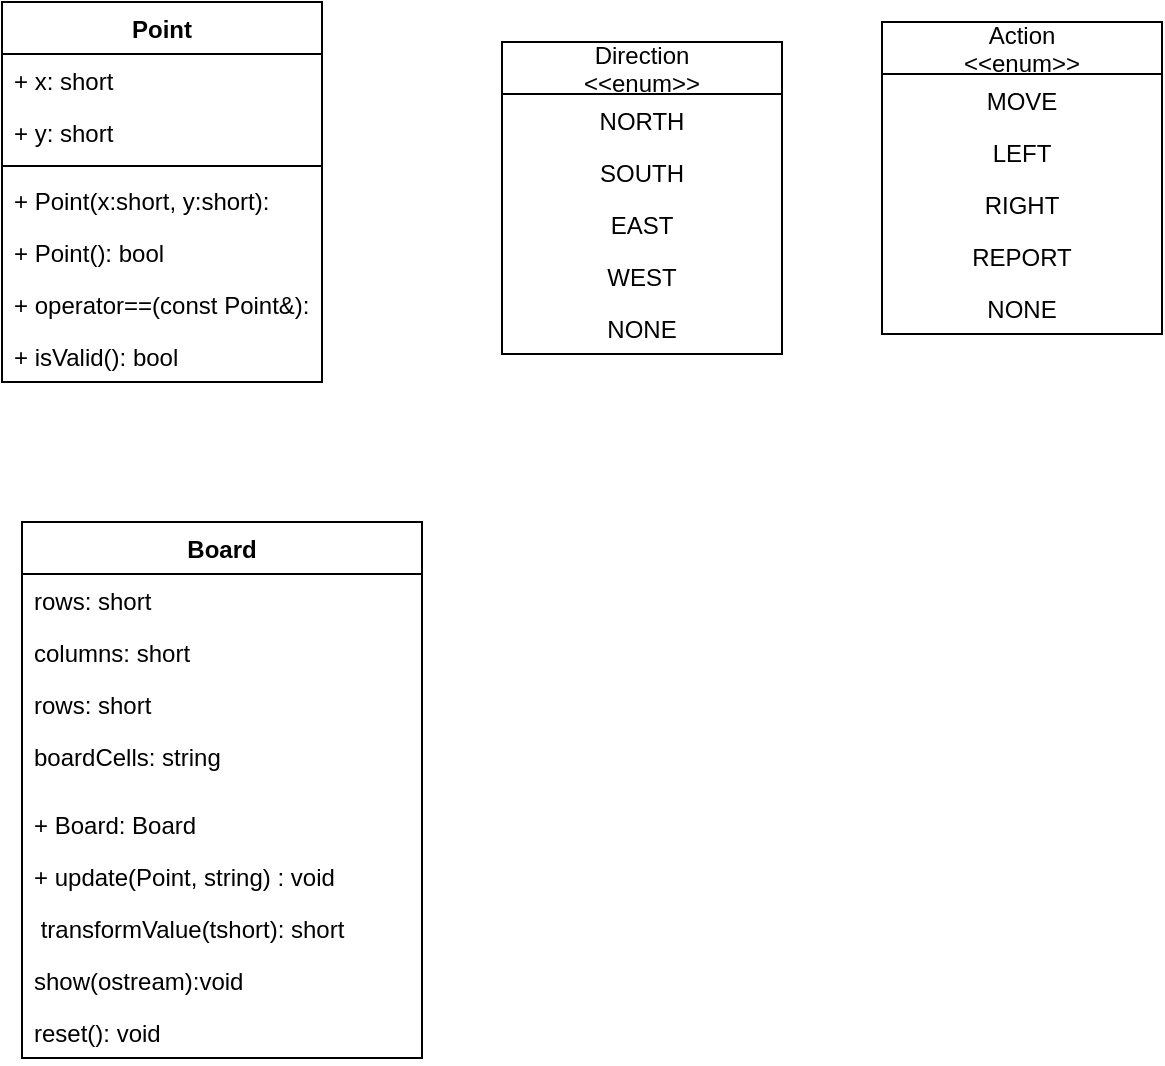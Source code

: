 <mxfile version="20.3.0" type="device"><diagram id="8hGenl6iZduvLV42mojZ" name="Page-1"><mxGraphModel dx="1102" dy="857" grid="1" gridSize="10" guides="1" tooltips="1" connect="1" arrows="1" fold="1" page="1" pageScale="1" pageWidth="827" pageHeight="1169" math="0" shadow="0"><root><mxCell id="0"/><mxCell id="1" parent="0"/><mxCell id="6zzqsIFKOfB8zp1cVsU3-1" value="Point" style="swimlane;fontStyle=1;align=center;verticalAlign=top;childLayout=stackLayout;horizontal=1;startSize=26;horizontalStack=0;resizeParent=1;resizeParentMax=0;resizeLast=0;collapsible=1;marginBottom=0;" vertex="1" parent="1"><mxGeometry x="40" y="30" width="160" height="190" as="geometry"/></mxCell><mxCell id="6zzqsIFKOfB8zp1cVsU3-2" value="+ x: short" style="text;strokeColor=none;fillColor=none;align=left;verticalAlign=top;spacingLeft=4;spacingRight=4;overflow=hidden;rotatable=0;points=[[0,0.5],[1,0.5]];portConstraint=eastwest;" vertex="1" parent="6zzqsIFKOfB8zp1cVsU3-1"><mxGeometry y="26" width="160" height="26" as="geometry"/></mxCell><mxCell id="6zzqsIFKOfB8zp1cVsU3-5" value="+ y: short" style="text;strokeColor=none;fillColor=none;align=left;verticalAlign=top;spacingLeft=4;spacingRight=4;overflow=hidden;rotatable=0;points=[[0,0.5],[1,0.5]];portConstraint=eastwest;" vertex="1" parent="6zzqsIFKOfB8zp1cVsU3-1"><mxGeometry y="52" width="160" height="26" as="geometry"/></mxCell><mxCell id="6zzqsIFKOfB8zp1cVsU3-3" value="" style="line;strokeWidth=1;fillColor=none;align=left;verticalAlign=middle;spacingTop=-1;spacingLeft=3;spacingRight=3;rotatable=0;labelPosition=right;points=[];portConstraint=eastwest;strokeColor=inherit;" vertex="1" parent="6zzqsIFKOfB8zp1cVsU3-1"><mxGeometry y="78" width="160" height="8" as="geometry"/></mxCell><mxCell id="6zzqsIFKOfB8zp1cVsU3-4" value="+ Point(x:short, y:short): " style="text;strokeColor=none;fillColor=none;align=left;verticalAlign=top;spacingLeft=4;spacingRight=4;overflow=hidden;rotatable=0;points=[[0,0.5],[1,0.5]];portConstraint=eastwest;" vertex="1" parent="6zzqsIFKOfB8zp1cVsU3-1"><mxGeometry y="86" width="160" height="26" as="geometry"/></mxCell><mxCell id="6zzqsIFKOfB8zp1cVsU3-6" value="+ Point(): bool" style="text;strokeColor=none;fillColor=none;align=left;verticalAlign=top;spacingLeft=4;spacingRight=4;overflow=hidden;rotatable=0;points=[[0,0.5],[1,0.5]];portConstraint=eastwest;" vertex="1" parent="6zzqsIFKOfB8zp1cVsU3-1"><mxGeometry y="112" width="160" height="26" as="geometry"/></mxCell><mxCell id="6zzqsIFKOfB8zp1cVsU3-7" value="+ operator==(const Point&amp;): bool" style="text;strokeColor=none;fillColor=none;align=left;verticalAlign=top;spacingLeft=4;spacingRight=4;overflow=hidden;rotatable=0;points=[[0,0.5],[1,0.5]];portConstraint=eastwest;" vertex="1" parent="6zzqsIFKOfB8zp1cVsU3-1"><mxGeometry y="138" width="160" height="26" as="geometry"/></mxCell><mxCell id="6zzqsIFKOfB8zp1cVsU3-8" value="+ isValid(): bool" style="text;strokeColor=none;fillColor=none;align=left;verticalAlign=top;spacingLeft=4;spacingRight=4;overflow=hidden;rotatable=0;points=[[0,0.5],[1,0.5]];portConstraint=eastwest;" vertex="1" parent="6zzqsIFKOfB8zp1cVsU3-1"><mxGeometry y="164" width="160" height="26" as="geometry"/></mxCell><mxCell id="6zzqsIFKOfB8zp1cVsU3-13" value="Direction&#10;&lt;&lt;enum&gt;&gt;" style="swimlane;fontStyle=0;childLayout=stackLayout;horizontal=1;startSize=26;fillColor=none;horizontalStack=0;resizeParent=1;resizeParentMax=0;resizeLast=0;collapsible=1;marginBottom=0;" vertex="1" parent="1"><mxGeometry x="290" y="50" width="140" height="156" as="geometry"/></mxCell><mxCell id="6zzqsIFKOfB8zp1cVsU3-14" value="NORTH" style="text;strokeColor=none;fillColor=none;align=center;verticalAlign=top;spacingLeft=4;spacingRight=4;overflow=hidden;rotatable=0;points=[[0,0.5],[1,0.5]];portConstraint=eastwest;" vertex="1" parent="6zzqsIFKOfB8zp1cVsU3-13"><mxGeometry y="26" width="140" height="26" as="geometry"/></mxCell><mxCell id="6zzqsIFKOfB8zp1cVsU3-16" value="SOUTH&#10;" style="text;strokeColor=none;fillColor=none;align=center;verticalAlign=top;spacingLeft=4;spacingRight=4;overflow=hidden;rotatable=0;points=[[0,0.5],[1,0.5]];portConstraint=eastwest;" vertex="1" parent="6zzqsIFKOfB8zp1cVsU3-13"><mxGeometry y="52" width="140" height="26" as="geometry"/></mxCell><mxCell id="6zzqsIFKOfB8zp1cVsU3-18" value="EAST" style="text;strokeColor=none;fillColor=none;align=center;verticalAlign=top;spacingLeft=4;spacingRight=4;overflow=hidden;rotatable=0;points=[[0,0.5],[1,0.5]];portConstraint=eastwest;" vertex="1" parent="6zzqsIFKOfB8zp1cVsU3-13"><mxGeometry y="78" width="140" height="26" as="geometry"/></mxCell><mxCell id="6zzqsIFKOfB8zp1cVsU3-19" value="WEST" style="text;strokeColor=none;fillColor=none;align=center;verticalAlign=top;spacingLeft=4;spacingRight=4;overflow=hidden;rotatable=0;points=[[0,0.5],[1,0.5]];portConstraint=eastwest;" vertex="1" parent="6zzqsIFKOfB8zp1cVsU3-13"><mxGeometry y="104" width="140" height="26" as="geometry"/></mxCell><mxCell id="6zzqsIFKOfB8zp1cVsU3-34" value="NONE" style="text;strokeColor=none;fillColor=none;align=center;verticalAlign=top;spacingLeft=4;spacingRight=4;overflow=hidden;rotatable=0;points=[[0,0.5],[1,0.5]];portConstraint=eastwest;" vertex="1" parent="6zzqsIFKOfB8zp1cVsU3-13"><mxGeometry y="130" width="140" height="26" as="geometry"/></mxCell><mxCell id="6zzqsIFKOfB8zp1cVsU3-21" value="Action&#10;&lt;&lt;enum&gt;&gt;" style="swimlane;fontStyle=0;childLayout=stackLayout;horizontal=1;startSize=26;fillColor=none;horizontalStack=0;resizeParent=1;resizeParentMax=0;resizeLast=0;collapsible=1;marginBottom=0;" vertex="1" parent="1"><mxGeometry x="480" y="40" width="140" height="156" as="geometry"/></mxCell><mxCell id="6zzqsIFKOfB8zp1cVsU3-22" value="MOVE" style="text;strokeColor=none;fillColor=none;align=center;verticalAlign=top;spacingLeft=4;spacingRight=4;overflow=hidden;rotatable=0;points=[[0,0.5],[1,0.5]];portConstraint=eastwest;" vertex="1" parent="6zzqsIFKOfB8zp1cVsU3-21"><mxGeometry y="26" width="140" height="26" as="geometry"/></mxCell><mxCell id="6zzqsIFKOfB8zp1cVsU3-23" value="LEFT" style="text;strokeColor=none;fillColor=none;align=center;verticalAlign=top;spacingLeft=4;spacingRight=4;overflow=hidden;rotatable=0;points=[[0,0.5],[1,0.5]];portConstraint=eastwest;" vertex="1" parent="6zzqsIFKOfB8zp1cVsU3-21"><mxGeometry y="52" width="140" height="26" as="geometry"/></mxCell><mxCell id="6zzqsIFKOfB8zp1cVsU3-24" value="RIGHT" style="text;strokeColor=none;fillColor=none;align=center;verticalAlign=top;spacingLeft=4;spacingRight=4;overflow=hidden;rotatable=0;points=[[0,0.5],[1,0.5]];portConstraint=eastwest;" vertex="1" parent="6zzqsIFKOfB8zp1cVsU3-21"><mxGeometry y="78" width="140" height="26" as="geometry"/></mxCell><mxCell id="6zzqsIFKOfB8zp1cVsU3-25" value="REPORT" style="text;strokeColor=none;fillColor=none;align=center;verticalAlign=top;spacingLeft=4;spacingRight=4;overflow=hidden;rotatable=0;points=[[0,0.5],[1,0.5]];portConstraint=eastwest;" vertex="1" parent="6zzqsIFKOfB8zp1cVsU3-21"><mxGeometry y="104" width="140" height="26" as="geometry"/></mxCell><mxCell id="6zzqsIFKOfB8zp1cVsU3-35" value="NONE" style="text;strokeColor=none;fillColor=none;align=center;verticalAlign=top;spacingLeft=4;spacingRight=4;overflow=hidden;rotatable=0;points=[[0,0.5],[1,0.5]];portConstraint=eastwest;" vertex="1" parent="6zzqsIFKOfB8zp1cVsU3-21"><mxGeometry y="130" width="140" height="26" as="geometry"/></mxCell><mxCell id="6zzqsIFKOfB8zp1cVsU3-33" value="" style="group" vertex="1" connectable="0" parent="1"><mxGeometry x="50" y="290" width="200" height="268" as="geometry"/></mxCell><mxCell id="6zzqsIFKOfB8zp1cVsU3-9" value="Board" style="swimlane;fontStyle=1;align=center;verticalAlign=top;childLayout=stackLayout;horizontal=1;startSize=26;horizontalStack=0;resizeParent=1;resizeParentMax=0;resizeLast=0;collapsible=1;marginBottom=0;container=0;" vertex="1" parent="6zzqsIFKOfB8zp1cVsU3-33"><mxGeometry width="200" height="268" as="geometry"/></mxCell><mxCell id="6zzqsIFKOfB8zp1cVsU3-10" value="rows: short" style="text;strokeColor=none;fillColor=none;align=left;verticalAlign=top;spacingLeft=4;spacingRight=4;overflow=hidden;rotatable=0;points=[[0,0.5],[1,0.5]];portConstraint=eastwest;" vertex="1" parent="6zzqsIFKOfB8zp1cVsU3-33"><mxGeometry y="26" width="200" height="26" as="geometry"/></mxCell><mxCell id="6zzqsIFKOfB8zp1cVsU3-26" value="columns: short" style="text;strokeColor=none;fillColor=none;align=left;verticalAlign=top;spacingLeft=4;spacingRight=4;overflow=hidden;rotatable=0;points=[[0,0.5],[1,0.5]];portConstraint=eastwest;" vertex="1" parent="6zzqsIFKOfB8zp1cVsU3-33"><mxGeometry y="52" width="200" height="26" as="geometry"/></mxCell><mxCell id="6zzqsIFKOfB8zp1cVsU3-27" value="rows: short" style="text;strokeColor=none;fillColor=none;align=left;verticalAlign=top;spacingLeft=4;spacingRight=4;overflow=hidden;rotatable=0;points=[[0,0.5],[1,0.5]];portConstraint=eastwest;" vertex="1" parent="6zzqsIFKOfB8zp1cVsU3-33"><mxGeometry y="78" width="200" height="26" as="geometry"/></mxCell><mxCell id="6zzqsIFKOfB8zp1cVsU3-28" value="boardCells: string" style="text;strokeColor=none;fillColor=none;align=left;verticalAlign=top;spacingLeft=4;spacingRight=4;overflow=hidden;rotatable=0;points=[[0,0.5],[1,0.5]];portConstraint=eastwest;" vertex="1" parent="6zzqsIFKOfB8zp1cVsU3-33"><mxGeometry y="104" width="200" height="26" as="geometry"/></mxCell><mxCell id="6zzqsIFKOfB8zp1cVsU3-11" value="" style="line;strokeWidth=1;fillColor=none;align=left;verticalAlign=middle;spacingTop=-1;spacingLeft=3;spacingRight=3;rotatable=0;labelPosition=right;points=[];portConstraint=eastwest;strokeColor=inherit;" vertex="1" parent="6zzqsIFKOfB8zp1cVsU3-33"><mxGeometry y="130" width="200" height="8" as="geometry"/></mxCell><mxCell id="6zzqsIFKOfB8zp1cVsU3-12" value="+ Board: Board" style="text;strokeColor=none;fillColor=none;align=left;verticalAlign=top;spacingLeft=4;spacingRight=4;overflow=hidden;rotatable=0;points=[[0,0.5],[1,0.5]];portConstraint=eastwest;" vertex="1" parent="6zzqsIFKOfB8zp1cVsU3-33"><mxGeometry y="138" width="200" height="26" as="geometry"/></mxCell><mxCell id="6zzqsIFKOfB8zp1cVsU3-29" value="+ update(Point, string) : void" style="text;strokeColor=none;fillColor=none;align=left;verticalAlign=top;spacingLeft=4;spacingRight=4;overflow=hidden;rotatable=0;points=[[0,0.5],[1,0.5]];portConstraint=eastwest;" vertex="1" parent="6zzqsIFKOfB8zp1cVsU3-33"><mxGeometry y="164" width="200" height="26" as="geometry"/></mxCell><mxCell id="6zzqsIFKOfB8zp1cVsU3-30" value=" transformValue(tshort): short" style="text;strokeColor=none;fillColor=none;align=left;verticalAlign=top;spacingLeft=4;spacingRight=4;overflow=hidden;rotatable=0;points=[[0,0.5],[1,0.5]];portConstraint=eastwest;" vertex="1" parent="6zzqsIFKOfB8zp1cVsU3-33"><mxGeometry y="190" width="200" height="26" as="geometry"/></mxCell><mxCell id="6zzqsIFKOfB8zp1cVsU3-31" value="show(ostream):void" style="text;strokeColor=none;fillColor=none;align=left;verticalAlign=top;spacingLeft=4;spacingRight=4;overflow=hidden;rotatable=0;points=[[0,0.5],[1,0.5]];portConstraint=eastwest;" vertex="1" parent="6zzqsIFKOfB8zp1cVsU3-33"><mxGeometry y="216" width="200" height="26" as="geometry"/></mxCell><mxCell id="6zzqsIFKOfB8zp1cVsU3-32" value="reset(): void" style="text;strokeColor=none;fillColor=none;align=left;verticalAlign=top;spacingLeft=4;spacingRight=4;overflow=hidden;rotatable=0;points=[[0,0.5],[1,0.5]];portConstraint=eastwest;" vertex="1" parent="6zzqsIFKOfB8zp1cVsU3-33"><mxGeometry y="242" width="200" height="26" as="geometry"/></mxCell></root></mxGraphModel></diagram></mxfile>